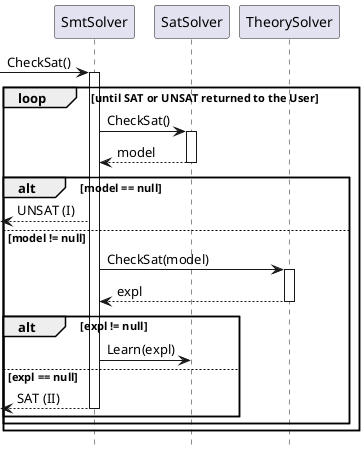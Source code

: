 @startuml DPLL

skinparam Shadowing false
hide footbox

participant SmtSolver
participant SatSolver
participant TheorySolver

[-> SmtSolver ++: CheckSat() 
loop until SAT or UNSAT returned to the User
    SmtSolver -> SatSolver ++: CheckSat()
    return model

    alt model == null
       [<-- SmtSolver: UNSAT (I)
    else model != null
        SmtSolver -> TheorySolver ++: CheckSat(model)
        return expl

        alt expl != null
            SmtSolver -> SatSolver: Learn(expl)
        else expl == null
            return SAT (II)
        end
    end
end

@enduml

